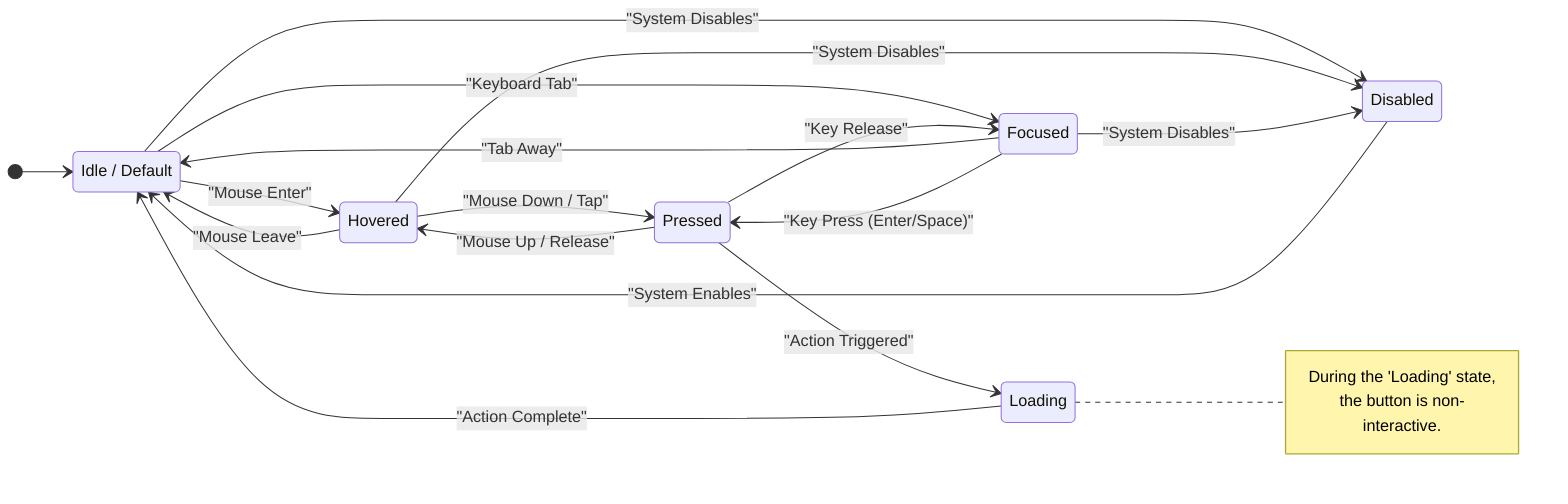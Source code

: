 stateDiagram-v2
    direction LR

    [*] --> Idle
    
    state "Idle / Default" as Idle
    
    Idle --> Hovered : "Mouse Enter"
    Hovered --> Idle : "Mouse Leave"
    
    Idle --> Focused : "Keyboard Tab"
    Focused --> Idle : "Tab Away"

    Hovered --> Pressed : "Mouse Down / Tap"
    Pressed --> Hovered : "Mouse Up / Release"

    Focused --> Pressed : "Key Press (Enter/Space)"
    Pressed --> Focused : "Key Release"

    Pressed --> Loading : "Action Triggered"
    Loading --> Idle : "Action Complete"
    
    Idle --> Disabled : "System Disables"
    Hovered --> Disabled : "System Disables"
    Focused --> Disabled : "System Disables"
    Disabled --> Idle : "System Enables"
    
    note right of Loading
        During the 'Loading' state,
        the button is non-interactive.
    end note
